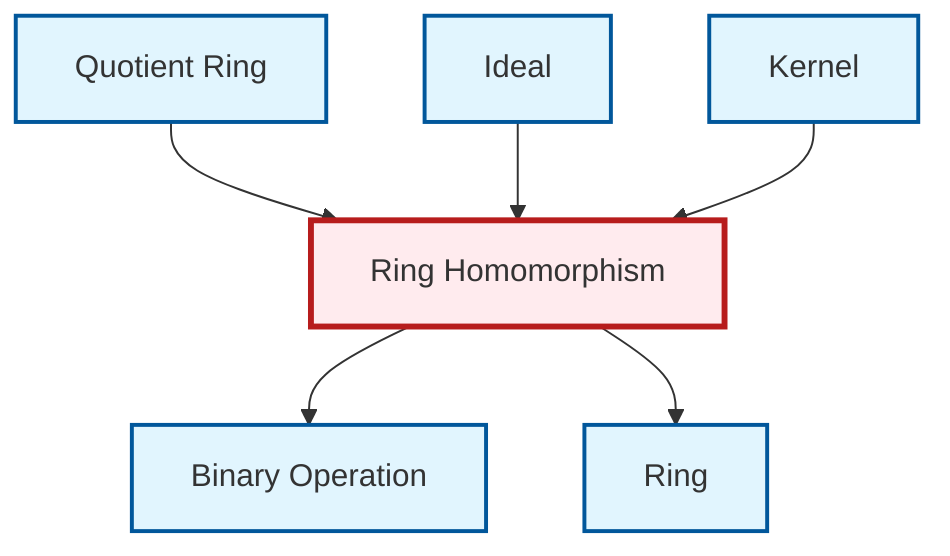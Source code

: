 graph TD
    classDef definition fill:#e1f5fe,stroke:#01579b,stroke-width:2px
    classDef theorem fill:#f3e5f5,stroke:#4a148c,stroke-width:2px
    classDef axiom fill:#fff3e0,stroke:#e65100,stroke-width:2px
    classDef example fill:#e8f5e9,stroke:#1b5e20,stroke-width:2px
    classDef current fill:#ffebee,stroke:#b71c1c,stroke-width:3px
    def-ring-homomorphism["Ring Homomorphism"]:::definition
    def-ring["Ring"]:::definition
    def-kernel["Kernel"]:::definition
    def-ideal["Ideal"]:::definition
    def-quotient-ring["Quotient Ring"]:::definition
    def-binary-operation["Binary Operation"]:::definition
    def-ring-homomorphism --> def-binary-operation
    def-quotient-ring --> def-ring-homomorphism
    def-ideal --> def-ring-homomorphism
    def-ring-homomorphism --> def-ring
    def-kernel --> def-ring-homomorphism
    class def-ring-homomorphism current